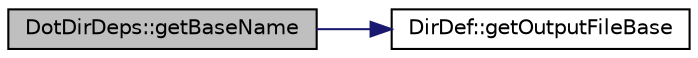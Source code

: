 digraph "DotDirDeps::getBaseName"
{
 // LATEX_PDF_SIZE
  edge [fontname="Helvetica",fontsize="10",labelfontname="Helvetica",labelfontsize="10"];
  node [fontname="Helvetica",fontsize="10",shape=record];
  rankdir="LR";
  Node1 [label="DotDirDeps::getBaseName",height=0.2,width=0.4,color="black", fillcolor="grey75", style="filled", fontcolor="black",tooltip=" "];
  Node1 -> Node2 [color="midnightblue",fontsize="10",style="solid",fontname="Helvetica"];
  Node2 [label="DirDef::getOutputFileBase",height=0.2,width=0.4,color="black", fillcolor="white", style="filled",URL="$classDirDef.html#a1fdadd32de095dd846b619f8d220f03c",tooltip=" "];
}
